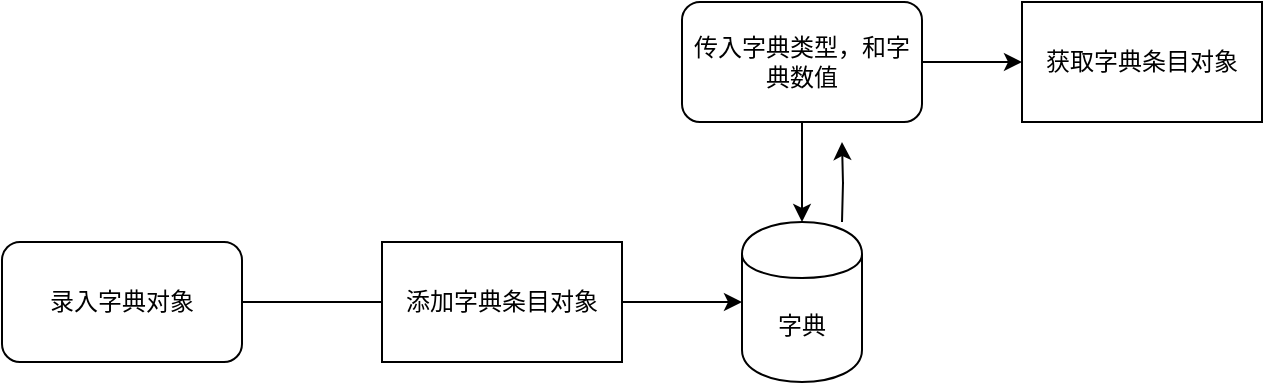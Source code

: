 <mxfile version="12.4.1" type="github" pages="1">
  <diagram id="DeA6SfbDIB_wA8Y5Bu7G" name="Page-1">
    <mxGraphModel dx="910" dy="523" grid="1" gridSize="10" guides="1" tooltips="1" connect="1" arrows="1" fold="1" page="1" pageScale="1" pageWidth="827" pageHeight="1169" math="0" shadow="0">
      <root>
        <mxCell id="0"/>
        <mxCell id="1" parent="0"/>
        <mxCell id="aClntk3mmwxr7zWyo_LQ-6" style="edgeStyle=orthogonalEdgeStyle;rounded=0;orthogonalLoop=1;jettySize=auto;html=1;" edge="1" parent="1" source="aClntk3mmwxr7zWyo_LQ-1">
          <mxGeometry relative="1" as="geometry">
            <mxPoint x="300" y="210" as="targetPoint"/>
          </mxGeometry>
        </mxCell>
        <mxCell id="aClntk3mmwxr7zWyo_LQ-1" value="录入字典对象" style="rounded=1;whiteSpace=wrap;html=1;" vertex="1" parent="1">
          <mxGeometry x="100" y="180" width="120" height="60" as="geometry"/>
        </mxCell>
        <mxCell id="aClntk3mmwxr7zWyo_LQ-7" style="edgeStyle=orthogonalEdgeStyle;rounded=0;orthogonalLoop=1;jettySize=auto;html=1;" edge="1" parent="1" source="aClntk3mmwxr7zWyo_LQ-2" target="aClntk3mmwxr7zWyo_LQ-3">
          <mxGeometry relative="1" as="geometry"/>
        </mxCell>
        <mxCell id="aClntk3mmwxr7zWyo_LQ-2" value="添加字典条目对象" style="rounded=0;whiteSpace=wrap;html=1;" vertex="1" parent="1">
          <mxGeometry x="290" y="180" width="120" height="60" as="geometry"/>
        </mxCell>
        <mxCell id="aClntk3mmwxr7zWyo_LQ-11" style="edgeStyle=orthogonalEdgeStyle;rounded=0;orthogonalLoop=1;jettySize=auto;html=1;" edge="1" parent="1">
          <mxGeometry relative="1" as="geometry">
            <mxPoint x="520" y="130" as="targetPoint"/>
            <mxPoint x="520" y="170" as="sourcePoint"/>
          </mxGeometry>
        </mxCell>
        <mxCell id="aClntk3mmwxr7zWyo_LQ-3" value="字典" style="shape=cylinder;whiteSpace=wrap;html=1;boundedLbl=1;backgroundOutline=1;" vertex="1" parent="1">
          <mxGeometry x="470" y="170" width="60" height="80" as="geometry"/>
        </mxCell>
        <mxCell id="aClntk3mmwxr7zWyo_LQ-9" style="edgeStyle=orthogonalEdgeStyle;rounded=0;orthogonalLoop=1;jettySize=auto;html=1;entryX=0.5;entryY=0;entryDx=0;entryDy=0;" edge="1" parent="1" source="aClntk3mmwxr7zWyo_LQ-5" target="aClntk3mmwxr7zWyo_LQ-3">
          <mxGeometry relative="1" as="geometry"/>
        </mxCell>
        <mxCell id="aClntk3mmwxr7zWyo_LQ-12" style="edgeStyle=orthogonalEdgeStyle;rounded=0;orthogonalLoop=1;jettySize=auto;html=1;entryX=0;entryY=0.5;entryDx=0;entryDy=0;" edge="1" parent="1" source="aClntk3mmwxr7zWyo_LQ-5" target="aClntk3mmwxr7zWyo_LQ-8">
          <mxGeometry relative="1" as="geometry"/>
        </mxCell>
        <mxCell id="aClntk3mmwxr7zWyo_LQ-5" value="传入字典类型，和字典数值" style="rounded=1;whiteSpace=wrap;html=1;" vertex="1" parent="1">
          <mxGeometry x="440" y="60" width="120" height="60" as="geometry"/>
        </mxCell>
        <mxCell id="aClntk3mmwxr7zWyo_LQ-8" value="获取字典条目对象" style="rounded=0;whiteSpace=wrap;html=1;" vertex="1" parent="1">
          <mxGeometry x="610" y="60" width="120" height="60" as="geometry"/>
        </mxCell>
      </root>
    </mxGraphModel>
  </diagram>
</mxfile>
